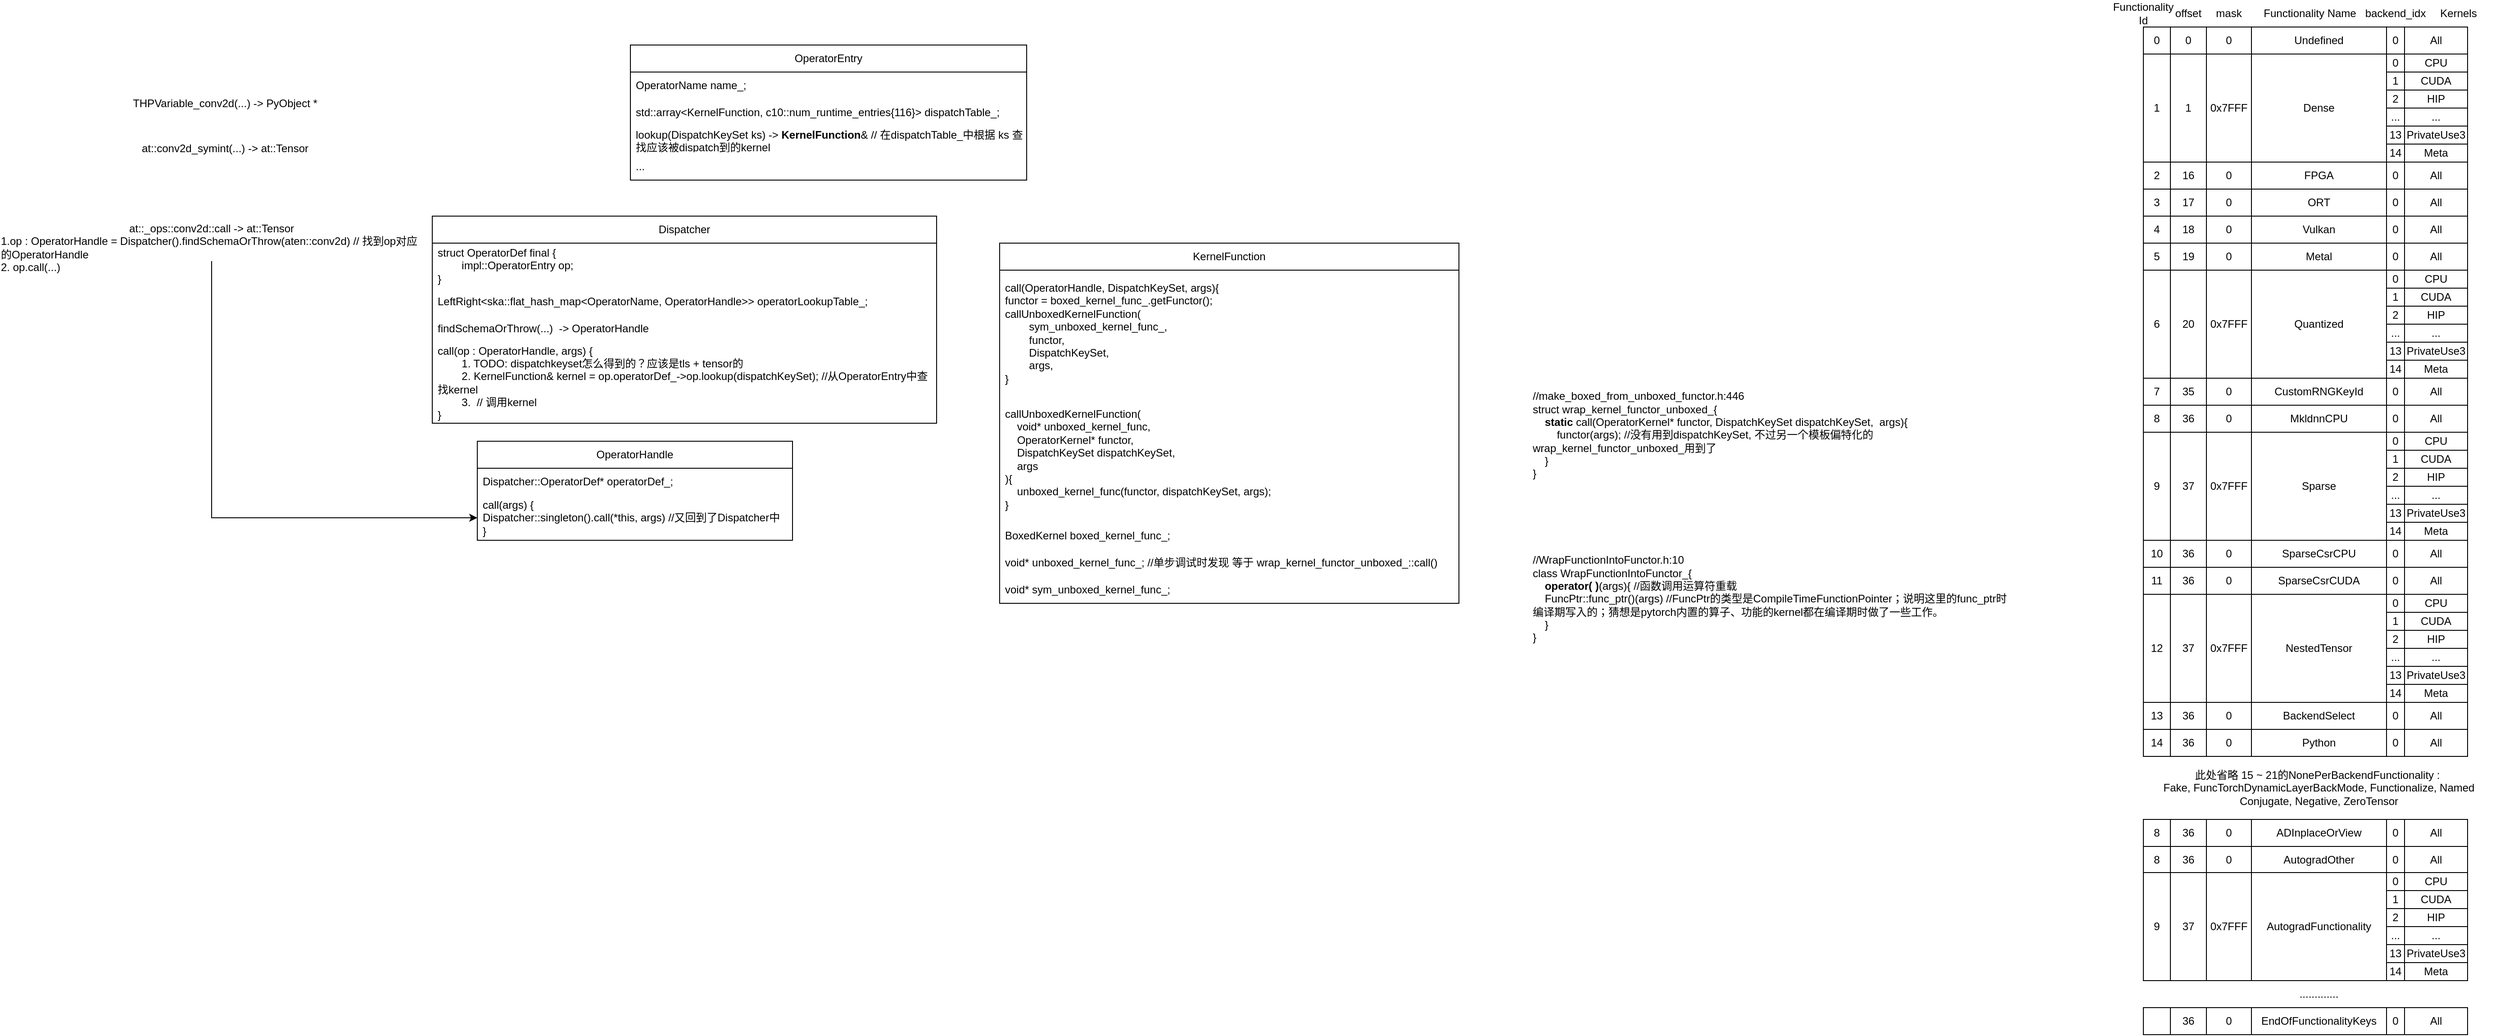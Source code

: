 <mxfile version="21.4.0" type="github">
  <diagram name="第 1 页" id="EEyN7_L1d9EwEOdHLBwh">
    <mxGraphModel dx="1733" dy="379" grid="1" gridSize="10" guides="1" tooltips="1" connect="1" arrows="1" fold="1" page="1" pageScale="1" pageWidth="827" pageHeight="1169" math="0" shadow="0">
      <root>
        <mxCell id="0" />
        <mxCell id="1" parent="0" />
        <mxCell id="1I8nCy4y-NXWld2Ml792-2" value="OperatorEntry" style="swimlane;fontStyle=0;childLayout=stackLayout;horizontal=1;startSize=30;horizontalStack=0;resizeParent=1;resizeParentMax=0;resizeLast=0;collapsible=1;marginBottom=0;whiteSpace=wrap;html=1;noLabel=0;arcSize=15;swimlaneHead=1;swimlaneFillColor=none;" vertex="1" parent="1">
          <mxGeometry x="350" y="170" width="440" height="150" as="geometry" />
        </mxCell>
        <mxCell id="1I8nCy4y-NXWld2Ml792-4" value="OperatorName name_;" style="text;strokeColor=none;fillColor=none;align=left;verticalAlign=middle;spacingLeft=4;spacingRight=4;overflow=hidden;points=[[0,0.5],[1,0.5]];portConstraint=eastwest;rotatable=0;whiteSpace=wrap;html=1;" vertex="1" parent="1I8nCy4y-NXWld2Ml792-2">
          <mxGeometry y="30" width="440" height="30" as="geometry" />
        </mxCell>
        <mxCell id="1I8nCy4y-NXWld2Ml792-3" value="std::array&amp;lt;KernelFunction, c10::num_runtime_entries{116}&amp;gt; dispatchTable_;&amp;nbsp;" style="text;strokeColor=none;fillColor=none;align=left;verticalAlign=middle;spacingLeft=4;spacingRight=4;overflow=hidden;points=[[0,0.5],[1,0.5]];portConstraint=eastwest;rotatable=0;whiteSpace=wrap;html=1;" vertex="1" parent="1I8nCy4y-NXWld2Ml792-2">
          <mxGeometry y="60" width="440" height="30" as="geometry" />
        </mxCell>
        <mxCell id="1I8nCy4y-NXWld2Ml792-5" value="lookup(DispatchKeySet ks) -&amp;gt;&amp;nbsp;&lt;b&gt;KernelFunction&lt;/b&gt;&amp;amp; // 在dispatchTable_中根据 ks 查找应该被dispatch到的kernel&amp;nbsp;" style="text;strokeColor=none;fillColor=none;align=left;verticalAlign=middle;spacingLeft=4;spacingRight=4;overflow=hidden;points=[[0,0.5],[1,0.5]];portConstraint=eastwest;rotatable=0;whiteSpace=wrap;html=1;" vertex="1" parent="1I8nCy4y-NXWld2Ml792-2">
          <mxGeometry y="90" width="440" height="30" as="geometry" />
        </mxCell>
        <mxCell id="1I8nCy4y-NXWld2Ml792-9" value="..." style="text;strokeColor=none;fillColor=none;align=left;verticalAlign=middle;spacingLeft=4;spacingRight=4;overflow=hidden;points=[[0,0.5],[1,0.5]];portConstraint=eastwest;rotatable=0;whiteSpace=wrap;html=1;" vertex="1" parent="1I8nCy4y-NXWld2Ml792-2">
          <mxGeometry y="120" width="440" height="30" as="geometry" />
        </mxCell>
        <mxCell id="1I8nCy4y-NXWld2Ml792-10" value="Dispatcher" style="swimlane;fontStyle=0;childLayout=stackLayout;horizontal=1;startSize=30;horizontalStack=0;resizeParent=1;resizeParentMax=0;resizeLast=0;collapsible=1;marginBottom=0;whiteSpace=wrap;html=1;noLabel=0;arcSize=15;swimlaneHead=1;swimlaneFillColor=none;" vertex="1" parent="1">
          <mxGeometry x="130" y="360" width="560" height="230" as="geometry" />
        </mxCell>
        <mxCell id="1I8nCy4y-NXWld2Ml792-11" value="struct OperatorDef final {&lt;br&gt;&#x9;&lt;span style=&quot;&quot;&gt;&lt;span style=&quot;white-space: pre;&quot;&gt;&#x9;&lt;/span&gt;impl::OperatorEntry op;&lt;/span&gt;&lt;br&gt;}&amp;nbsp;" style="text;strokeColor=none;fillColor=none;align=left;verticalAlign=middle;spacingLeft=4;spacingRight=4;overflow=hidden;points=[[0,0.5],[1,0.5]];portConstraint=eastwest;rotatable=0;whiteSpace=wrap;html=1;" vertex="1" parent="1I8nCy4y-NXWld2Ml792-10">
          <mxGeometry y="30" width="560" height="50" as="geometry" />
        </mxCell>
        <mxCell id="1I8nCy4y-NXWld2Ml792-13" value="LeftRight&amp;lt;ska::flat_hash_map&amp;lt;OperatorName, OperatorHandle&amp;gt;&amp;gt; operatorLookupTable_;&amp;nbsp;" style="text;strokeColor=none;fillColor=none;align=left;verticalAlign=middle;spacingLeft=4;spacingRight=4;overflow=hidden;points=[[0,0.5],[1,0.5]];portConstraint=eastwest;rotatable=0;whiteSpace=wrap;html=1;" vertex="1" parent="1I8nCy4y-NXWld2Ml792-10">
          <mxGeometry y="80" width="560" height="30" as="geometry" />
        </mxCell>
        <mxCell id="1I8nCy4y-NXWld2Ml792-14" value="findSchemaOrThrow(...)&amp;nbsp; -&amp;gt;&amp;nbsp;OperatorHandle" style="text;strokeColor=none;fillColor=none;align=left;verticalAlign=middle;spacingLeft=4;spacingRight=4;overflow=hidden;points=[[0,0.5],[1,0.5]];portConstraint=eastwest;rotatable=0;whiteSpace=wrap;html=1;" vertex="1" parent="1I8nCy4y-NXWld2Ml792-10">
          <mxGeometry y="110" width="560" height="30" as="geometry" />
        </mxCell>
        <mxCell id="1I8nCy4y-NXWld2Ml792-30" value="call(op : OperatorHandle, args) {&lt;br&gt;&lt;span style=&quot;white-space: pre;&quot;&gt;&#x9;&lt;/span&gt;1. TODO: dispatchkeyset怎么得到的？应该是tls + tensor的&lt;br&gt;&lt;span style=&quot;white-space: pre;&quot;&gt;&#x9;&lt;/span&gt;2. KernelFunction&amp;amp; kernel = op.operatorDef_-&amp;gt;op.lookup(dispatchKeySet); //从OperatorEntry中查找kernel&lt;br&gt;&lt;span style=&quot;white-space: pre;&quot;&gt;&#x9;&lt;/span&gt;3.&amp;nbsp; // 调用kernel&lt;br&gt;}" style="text;strokeColor=none;fillColor=none;align=left;verticalAlign=middle;spacingLeft=4;spacingRight=4;overflow=hidden;points=[[0,0.5],[1,0.5]];portConstraint=eastwest;rotatable=0;whiteSpace=wrap;html=1;" vertex="1" parent="1I8nCy4y-NXWld2Ml792-10">
          <mxGeometry y="140" width="560" height="90" as="geometry" />
        </mxCell>
        <mxCell id="1I8nCy4y-NXWld2Ml792-16" value="OperatorHandle" style="swimlane;fontStyle=0;childLayout=stackLayout;horizontal=1;startSize=30;horizontalStack=0;resizeParent=1;resizeParentMax=0;resizeLast=0;collapsible=1;marginBottom=0;whiteSpace=wrap;html=1;noLabel=0;arcSize=15;swimlaneHead=1;swimlaneFillColor=none;" vertex="1" parent="1">
          <mxGeometry x="180" y="610" width="350" height="110" as="geometry" />
        </mxCell>
        <mxCell id="1I8nCy4y-NXWld2Ml792-17" value="Dispatcher::OperatorDef* operatorDef_;" style="text;strokeColor=none;fillColor=none;align=left;verticalAlign=middle;spacingLeft=4;spacingRight=4;overflow=hidden;points=[[0,0.5],[1,0.5]];portConstraint=eastwest;rotatable=0;whiteSpace=wrap;html=1;" vertex="1" parent="1I8nCy4y-NXWld2Ml792-16">
          <mxGeometry y="30" width="350" height="30" as="geometry" />
        </mxCell>
        <mxCell id="1I8nCy4y-NXWld2Ml792-33" value="call(args) {&lt;br&gt;Dispatcher::singleton().call(*this, args) //又回到了Dispatcher中&lt;br&gt;}" style="text;strokeColor=none;fillColor=none;align=left;verticalAlign=middle;spacingLeft=4;spacingRight=4;overflow=hidden;points=[[0,0.5],[1,0.5]];portConstraint=eastwest;rotatable=0;whiteSpace=wrap;html=1;" vertex="1" parent="1I8nCy4y-NXWld2Ml792-16">
          <mxGeometry y="60" width="350" height="50" as="geometry" />
        </mxCell>
        <mxCell id="1I8nCy4y-NXWld2Ml792-26" value="THPVariable_conv2d(...) -&amp;gt; PyObject *" style="text;html=1;strokeColor=none;fillColor=none;align=center;verticalAlign=middle;whiteSpace=wrap;rounded=0;" vertex="1" parent="1">
          <mxGeometry x="-220" y="220" width="240" height="30" as="geometry" />
        </mxCell>
        <mxCell id="1I8nCy4y-NXWld2Ml792-27" value="at::conv2d_symint(...) -&amp;gt; at::Tensor" style="text;html=1;strokeColor=none;fillColor=none;align=center;verticalAlign=middle;whiteSpace=wrap;rounded=0;" vertex="1" parent="1">
          <mxGeometry x="-220" y="270" width="240" height="30" as="geometry" />
        </mxCell>
        <mxCell id="1I8nCy4y-NXWld2Ml792-34" style="edgeStyle=orthogonalEdgeStyle;rounded=0;orthogonalLoop=1;jettySize=auto;html=1;" edge="1" parent="1" source="1I8nCy4y-NXWld2Ml792-29" target="1I8nCy4y-NXWld2Ml792-33">
          <mxGeometry relative="1" as="geometry" />
        </mxCell>
        <mxCell id="1I8nCy4y-NXWld2Ml792-29" value="at::_ops::conv2d::call -&amp;gt; at::Tensor&lt;br&gt;&lt;div style=&quot;text-align: left;&quot;&gt;&lt;span style=&quot;background-color: initial;&quot;&gt;1.op : OperatorHandle = Dispatcher().&lt;/span&gt;findSchemaOrThrow(aten::conv2d) // 找到op对应的OperatorHandle&lt;/div&gt;&lt;div style=&quot;text-align: left;&quot;&gt;2. op.call(...)&amp;nbsp;&lt;/div&gt;" style="text;html=1;strokeColor=none;fillColor=none;align=center;verticalAlign=middle;whiteSpace=wrap;rounded=0;" vertex="1" parent="1">
          <mxGeometry x="-350" y="380" width="470" height="30" as="geometry" />
        </mxCell>
        <mxCell id="1I8nCy4y-NXWld2Ml792-35" value="KernelFunction" style="swimlane;fontStyle=0;childLayout=stackLayout;horizontal=1;startSize=30;horizontalStack=0;resizeParent=1;resizeParentMax=0;resizeLast=0;collapsible=1;marginBottom=0;whiteSpace=wrap;html=1;" vertex="1" parent="1">
          <mxGeometry x="760" y="390" width="510" height="400" as="geometry" />
        </mxCell>
        <mxCell id="1I8nCy4y-NXWld2Ml792-36" value="call(OperatorHandle, DispatchKeySet, args){&lt;br&gt;functor = boxed_kernel_func_.getFunctor();&lt;br&gt;callUnboxedKernelFunction(&lt;span style=&quot;white-space: pre;&quot;&gt;&lt;br&gt;&lt;/span&gt;&lt;span style=&quot;white-space: pre;&quot;&gt;&#x9;&lt;/span&gt;sym_unboxed_kernel_func_,&lt;br&gt;&lt;span style=&quot;background-color: initial;&quot;&gt;&lt;span style=&quot;white-space: pre;&quot;&gt;&#x9;&lt;/span&gt;functor,&lt;br&gt;&lt;span style=&quot;white-space: pre;&quot;&gt;&#x9;&lt;/span&gt;DispatchKeySet,&lt;br&gt;&lt;span style=&quot;white-space: pre;&quot;&gt;&#x9;&lt;/span&gt;args,&lt;br&gt;}&lt;br&gt;&lt;/span&gt;" style="text;strokeColor=none;fillColor=none;align=left;verticalAlign=middle;spacingLeft=4;spacingRight=4;overflow=hidden;points=[[0,0.5],[1,0.5]];portConstraint=eastwest;rotatable=0;whiteSpace=wrap;html=1;" vertex="1" parent="1I8nCy4y-NXWld2Ml792-35">
          <mxGeometry y="30" width="510" height="140" as="geometry" />
        </mxCell>
        <mxCell id="1I8nCy4y-NXWld2Ml792-41" value="callUnboxedKernelFunction(&lt;br&gt;&lt;span style=&quot;&quot;&gt;&lt;span style=&quot;&quot;&gt;&amp;nbsp;&amp;nbsp;&amp;nbsp;&amp;nbsp;&lt;/span&gt;&lt;/span&gt;void* unboxed_kernel_func,&lt;br&gt;&lt;span style=&quot;&quot;&gt;&lt;span style=&quot;&quot;&gt;&amp;nbsp;&amp;nbsp;&amp;nbsp;&amp;nbsp;&lt;/span&gt;&lt;/span&gt;OperatorKernel* functor,&lt;br&gt;&lt;span style=&quot;&quot;&gt;&lt;span style=&quot;&quot;&gt;&amp;nbsp;&amp;nbsp;&amp;nbsp;&amp;nbsp;&lt;/span&gt;&lt;/span&gt;DispatchKeySet dispatchKeySet,&lt;br&gt;&lt;span style=&quot;&quot;&gt;&lt;span style=&quot;&quot;&gt;&amp;nbsp;&amp;nbsp;&amp;nbsp;&amp;nbsp;&lt;/span&gt;&lt;/span&gt;args&lt;br&gt;){&lt;br&gt;&lt;span style=&quot;&quot;&gt;&lt;span style=&quot;&quot;&gt;&amp;nbsp;&amp;nbsp;&amp;nbsp;&amp;nbsp;&lt;/span&gt;&lt;/span&gt;unboxed_kernel_func(functor, dispatchKeySet, args);&lt;br&gt;}" style="text;strokeColor=none;fillColor=none;align=left;verticalAlign=middle;spacingLeft=4;spacingRight=4;overflow=hidden;points=[[0,0.5],[1,0.5]];portConstraint=eastwest;rotatable=0;whiteSpace=wrap;html=1;" vertex="1" parent="1I8nCy4y-NXWld2Ml792-35">
          <mxGeometry y="170" width="510" height="140" as="geometry" />
        </mxCell>
        <mxCell id="1I8nCy4y-NXWld2Ml792-39" value="BoxedKernel boxed_kernel_func_;" style="text;strokeColor=none;fillColor=none;align=left;verticalAlign=middle;spacingLeft=4;spacingRight=4;overflow=hidden;points=[[0,0.5],[1,0.5]];portConstraint=eastwest;rotatable=0;whiteSpace=wrap;html=1;" vertex="1" parent="1I8nCy4y-NXWld2Ml792-35">
          <mxGeometry y="310" width="510" height="30" as="geometry" />
        </mxCell>
        <mxCell id="1I8nCy4y-NXWld2Ml792-37" value="void* unboxed_kernel_func_; //单步调试时发现 等于&amp;nbsp;wrap_kernel_functor_unboxed_::call()" style="text;strokeColor=none;fillColor=none;align=left;verticalAlign=middle;spacingLeft=4;spacingRight=4;overflow=hidden;points=[[0,0.5],[1,0.5]];portConstraint=eastwest;rotatable=0;whiteSpace=wrap;html=1;" vertex="1" parent="1I8nCy4y-NXWld2Ml792-35">
          <mxGeometry y="340" width="510" height="30" as="geometry" />
        </mxCell>
        <mxCell id="1I8nCy4y-NXWld2Ml792-38" value="void* sym_unboxed_kernel_func_;" style="text;strokeColor=none;fillColor=none;align=left;verticalAlign=middle;spacingLeft=4;spacingRight=4;overflow=hidden;points=[[0,0.5],[1,0.5]];portConstraint=eastwest;rotatable=0;whiteSpace=wrap;html=1;" vertex="1" parent="1I8nCy4y-NXWld2Ml792-35">
          <mxGeometry y="370" width="510" height="30" as="geometry" />
        </mxCell>
        <mxCell id="1I8nCy4y-NXWld2Ml792-42" value="//make_boxed_from_unboxed_functor.h:446&lt;br&gt;struct wrap_kernel_functor_unboxed_{&lt;br&gt;&lt;div style=&quot;&quot;&gt;&lt;b&gt;&lt;span style=&quot;&quot;&gt;&lt;span style=&quot;white-space: pre;&quot;&gt;&amp;nbsp;&amp;nbsp;&amp;nbsp;&amp;nbsp;&lt;/span&gt;&lt;/span&gt;static&lt;/b&gt; call(OperatorKernel* functor, DispatchKeySet dispatchKeySet,&amp;nbsp; args){&lt;/div&gt;&lt;div style=&quot;&quot;&gt;&lt;span style=&quot;&quot;&gt;&lt;span style=&quot;white-space: pre;&quot;&gt;&amp;nbsp;&amp;nbsp;&amp;nbsp;&amp;nbsp;&lt;/span&gt;&lt;/span&gt;&lt;span style=&quot;&quot;&gt;&lt;span style=&quot;white-space: pre;&quot;&gt;&amp;nbsp;&amp;nbsp;&amp;nbsp;&amp;nbsp;&lt;/span&gt;&lt;/span&gt;functor(args); //没有用到dispatchKeySet, 不过另一个模板偏特化的&lt;/div&gt;wrap_kernel_functor_unboxed_用到了&lt;div style=&quot;&quot;&gt;&lt;span style=&quot;&quot;&gt;&lt;span style=&quot;white-space: pre;&quot;&gt;&amp;nbsp;&amp;nbsp;&amp;nbsp;&amp;nbsp;&lt;/span&gt;&lt;/span&gt;}&lt;br&gt;&lt;/div&gt;}" style="text;html=1;strokeColor=none;fillColor=none;align=left;verticalAlign=middle;whiteSpace=wrap;rounded=0;" vertex="1" parent="1">
          <mxGeometry x="1350" y="530" width="530" height="145" as="geometry" />
        </mxCell>
        <mxCell id="1I8nCy4y-NXWld2Ml792-44" value="//WrapFunctionIntoFunctor.h:10&lt;br&gt;class WrapFunctionIntoFunctor_{&lt;br&gt;&lt;b&gt;&lt;span style=&quot;&quot;&gt;&lt;span style=&quot;&quot;&gt;&amp;nbsp;&amp;nbsp;&amp;nbsp;&amp;nbsp;&lt;/span&gt;&lt;/span&gt;operator( )&lt;/b&gt;(args){ //函数调用运算符重载&lt;br&gt;&lt;span style=&quot;background-color: initial;&quot;&gt;&lt;span style=&quot;&quot;&gt;&lt;span style=&quot;white-space: pre;&quot;&gt;&amp;nbsp;&amp;nbsp;&amp;nbsp;&amp;nbsp;&lt;/span&gt;&lt;/span&gt;FuncPtr::func_ptr()(args) //FuncPtr的类型是CompileTimeFunctionPointer；说明这里的func_ptr时编译期写入的；猜想是pytorch内置的算子、功能的kernel都在编译期时做了一些工作。&lt;br&gt;&lt;/span&gt;&lt;div style=&quot;&quot;&gt;&lt;span style=&quot;&quot;&gt;&lt;span style=&quot;&quot;&gt;&amp;nbsp;&amp;nbsp;&amp;nbsp;&lt;span style=&quot;&quot;&gt;&lt;span style=&quot;&quot;&gt;&amp;nbsp;&lt;/span&gt;&lt;/span&gt;&lt;/span&gt;&lt;/span&gt;}&lt;br&gt;&lt;/div&gt;}" style="text;html=1;strokeColor=none;fillColor=none;align=left;verticalAlign=middle;whiteSpace=wrap;rounded=0;" vertex="1" parent="1">
          <mxGeometry x="1350" y="720" width="530" height="130" as="geometry" />
        </mxCell>
        <mxCell id="1I8nCy4y-NXWld2Ml792-234" value="0" style="rounded=0;whiteSpace=wrap;html=1;" vertex="1" parent="1">
          <mxGeometry x="2030" y="150" width="30" height="30" as="geometry" />
        </mxCell>
        <mxCell id="1I8nCy4y-NXWld2Ml792-235" value="Undefined" style="rounded=0;whiteSpace=wrap;html=1;" vertex="1" parent="1">
          <mxGeometry x="2150" y="150" width="150" height="30" as="geometry" />
        </mxCell>
        <mxCell id="1I8nCy4y-NXWld2Ml792-236" value="0" style="rounded=0;whiteSpace=wrap;html=1;" vertex="1" parent="1">
          <mxGeometry x="2060" y="150" width="40" height="30" as="geometry" />
        </mxCell>
        <mxCell id="1I8nCy4y-NXWld2Ml792-237" value="0" style="rounded=0;whiteSpace=wrap;html=1;" vertex="1" parent="1">
          <mxGeometry x="2100" y="150" width="50" height="30" as="geometry" />
        </mxCell>
        <mxCell id="1I8nCy4y-NXWld2Ml792-264" value="All" style="rounded=0;whiteSpace=wrap;html=1;" vertex="1" parent="1">
          <mxGeometry x="2320" y="150" width="70" height="30" as="geometry" />
        </mxCell>
        <mxCell id="1I8nCy4y-NXWld2Ml792-266" value="Functionality Id" style="text;html=1;strokeColor=none;fillColor=none;align=center;verticalAlign=middle;whiteSpace=wrap;rounded=0;" vertex="1" parent="1">
          <mxGeometry x="2000" y="120" width="60" height="30" as="geometry" />
        </mxCell>
        <mxCell id="1I8nCy4y-NXWld2Ml792-267" value="offset" style="text;html=1;strokeColor=none;fillColor=none;align=center;verticalAlign=middle;whiteSpace=wrap;rounded=0;" vertex="1" parent="1">
          <mxGeometry x="2050" y="120" width="60" height="30" as="geometry" />
        </mxCell>
        <mxCell id="1I8nCy4y-NXWld2Ml792-268" value="mask" style="text;html=1;strokeColor=none;fillColor=none;align=center;verticalAlign=middle;whiteSpace=wrap;rounded=0;" vertex="1" parent="1">
          <mxGeometry x="2095" y="120" width="60" height="30" as="geometry" />
        </mxCell>
        <mxCell id="1I8nCy4y-NXWld2Ml792-269" value="Functionality Name" style="text;html=1;strokeColor=none;fillColor=none;align=center;verticalAlign=middle;whiteSpace=wrap;rounded=0;" vertex="1" parent="1">
          <mxGeometry x="2160" y="120" width="110" height="30" as="geometry" />
        </mxCell>
        <mxCell id="1I8nCy4y-NXWld2Ml792-270" value="Kernels" style="text;html=1;strokeColor=none;fillColor=none;align=center;verticalAlign=middle;whiteSpace=wrap;rounded=0;" vertex="1" parent="1">
          <mxGeometry x="2350" y="120" width="60" height="30" as="geometry" />
        </mxCell>
        <mxCell id="1I8nCy4y-NXWld2Ml792-271" value="2" style="rounded=0;whiteSpace=wrap;html=1;" vertex="1" parent="1">
          <mxGeometry x="2030" y="300" width="30" height="30" as="geometry" />
        </mxCell>
        <mxCell id="1I8nCy4y-NXWld2Ml792-272" value="FPGA" style="rounded=0;whiteSpace=wrap;html=1;" vertex="1" parent="1">
          <mxGeometry x="2150" y="300" width="150" height="30" as="geometry" />
        </mxCell>
        <mxCell id="1I8nCy4y-NXWld2Ml792-273" value="16" style="rounded=0;whiteSpace=wrap;html=1;" vertex="1" parent="1">
          <mxGeometry x="2060" y="300" width="40" height="30" as="geometry" />
        </mxCell>
        <mxCell id="1I8nCy4y-NXWld2Ml792-274" value="0" style="rounded=0;whiteSpace=wrap;html=1;" vertex="1" parent="1">
          <mxGeometry x="2100" y="300" width="50" height="30" as="geometry" />
        </mxCell>
        <mxCell id="1I8nCy4y-NXWld2Ml792-278" value="3" style="rounded=0;whiteSpace=wrap;html=1;" vertex="1" parent="1">
          <mxGeometry x="2030" y="330" width="30" height="30" as="geometry" />
        </mxCell>
        <mxCell id="1I8nCy4y-NXWld2Ml792-279" value="ORT" style="rounded=0;whiteSpace=wrap;html=1;" vertex="1" parent="1">
          <mxGeometry x="2150" y="330" width="150" height="30" as="geometry" />
        </mxCell>
        <mxCell id="1I8nCy4y-NXWld2Ml792-280" value="17" style="rounded=0;whiteSpace=wrap;html=1;" vertex="1" parent="1">
          <mxGeometry x="2060" y="330" width="40" height="30" as="geometry" />
        </mxCell>
        <mxCell id="1I8nCy4y-NXWld2Ml792-281" value="0" style="rounded=0;whiteSpace=wrap;html=1;" vertex="1" parent="1">
          <mxGeometry x="2100" y="330" width="50" height="30" as="geometry" />
        </mxCell>
        <mxCell id="1I8nCy4y-NXWld2Ml792-283" value="0" style="rounded=0;whiteSpace=wrap;html=1;" vertex="1" parent="1">
          <mxGeometry x="2300" y="150" width="20" height="30" as="geometry" />
        </mxCell>
        <mxCell id="1I8nCy4y-NXWld2Ml792-284" value="backend_idx" style="text;html=1;strokeColor=none;fillColor=none;align=center;verticalAlign=middle;whiteSpace=wrap;rounded=0;" vertex="1" parent="1">
          <mxGeometry x="2280" y="120" width="60" height="30" as="geometry" />
        </mxCell>
        <mxCell id="1I8nCy4y-NXWld2Ml792-285" value="All" style="rounded=0;whiteSpace=wrap;html=1;" vertex="1" parent="1">
          <mxGeometry x="2320" y="300" width="70" height="30" as="geometry" />
        </mxCell>
        <mxCell id="1I8nCy4y-NXWld2Ml792-286" value="0" style="rounded=0;whiteSpace=wrap;html=1;" vertex="1" parent="1">
          <mxGeometry x="2300" y="300" width="20" height="30" as="geometry" />
        </mxCell>
        <mxCell id="1I8nCy4y-NXWld2Ml792-287" value="All" style="rounded=0;whiteSpace=wrap;html=1;" vertex="1" parent="1">
          <mxGeometry x="2320" y="330" width="70" height="30" as="geometry" />
        </mxCell>
        <mxCell id="1I8nCy4y-NXWld2Ml792-288" value="0" style="rounded=0;whiteSpace=wrap;html=1;" vertex="1" parent="1">
          <mxGeometry x="2300" y="330" width="20" height="30" as="geometry" />
        </mxCell>
        <mxCell id="1I8nCy4y-NXWld2Ml792-289" value="4" style="rounded=0;whiteSpace=wrap;html=1;" vertex="1" parent="1">
          <mxGeometry x="2030" y="360" width="30" height="30" as="geometry" />
        </mxCell>
        <mxCell id="1I8nCy4y-NXWld2Ml792-290" value="Vulkan" style="rounded=0;whiteSpace=wrap;html=1;" vertex="1" parent="1">
          <mxGeometry x="2150" y="360" width="150" height="30" as="geometry" />
        </mxCell>
        <mxCell id="1I8nCy4y-NXWld2Ml792-291" value="18" style="rounded=0;whiteSpace=wrap;html=1;" vertex="1" parent="1">
          <mxGeometry x="2060" y="360" width="40" height="30" as="geometry" />
        </mxCell>
        <mxCell id="1I8nCy4y-NXWld2Ml792-292" value="0" style="rounded=0;whiteSpace=wrap;html=1;" vertex="1" parent="1">
          <mxGeometry x="2100" y="360" width="50" height="30" as="geometry" />
        </mxCell>
        <mxCell id="1I8nCy4y-NXWld2Ml792-293" value="All" style="rounded=0;whiteSpace=wrap;html=1;" vertex="1" parent="1">
          <mxGeometry x="2320" y="360" width="70" height="30" as="geometry" />
        </mxCell>
        <mxCell id="1I8nCy4y-NXWld2Ml792-294" value="0" style="rounded=0;whiteSpace=wrap;html=1;" vertex="1" parent="1">
          <mxGeometry x="2300" y="360" width="20" height="30" as="geometry" />
        </mxCell>
        <mxCell id="1I8nCy4y-NXWld2Ml792-295" value="5" style="rounded=0;whiteSpace=wrap;html=1;" vertex="1" parent="1">
          <mxGeometry x="2030" y="390" width="30" height="30" as="geometry" />
        </mxCell>
        <mxCell id="1I8nCy4y-NXWld2Ml792-296" value="Metal" style="rounded=0;whiteSpace=wrap;html=1;" vertex="1" parent="1">
          <mxGeometry x="2150" y="390" width="150" height="30" as="geometry" />
        </mxCell>
        <mxCell id="1I8nCy4y-NXWld2Ml792-297" value="19" style="rounded=0;whiteSpace=wrap;html=1;" vertex="1" parent="1">
          <mxGeometry x="2060" y="390" width="40" height="30" as="geometry" />
        </mxCell>
        <mxCell id="1I8nCy4y-NXWld2Ml792-298" value="0" style="rounded=0;whiteSpace=wrap;html=1;" vertex="1" parent="1">
          <mxGeometry x="2100" y="390" width="50" height="30" as="geometry" />
        </mxCell>
        <mxCell id="1I8nCy4y-NXWld2Ml792-299" value="All" style="rounded=0;whiteSpace=wrap;html=1;" vertex="1" parent="1">
          <mxGeometry x="2320" y="390" width="70" height="30" as="geometry" />
        </mxCell>
        <mxCell id="1I8nCy4y-NXWld2Ml792-300" value="0" style="rounded=0;whiteSpace=wrap;html=1;" vertex="1" parent="1">
          <mxGeometry x="2300" y="390" width="20" height="30" as="geometry" />
        </mxCell>
        <mxCell id="1I8nCy4y-NXWld2Ml792-307" value="" style="group" vertex="1" connectable="0" parent="1">
          <mxGeometry x="2030" y="180" width="360" height="120" as="geometry" />
        </mxCell>
        <mxCell id="1I8nCy4y-NXWld2Ml792-238" value="1" style="rounded=0;whiteSpace=wrap;html=1;" vertex="1" parent="1I8nCy4y-NXWld2Ml792-307">
          <mxGeometry width="30" height="120" as="geometry" />
        </mxCell>
        <mxCell id="1I8nCy4y-NXWld2Ml792-239" value="Dense" style="rounded=0;whiteSpace=wrap;html=1;" vertex="1" parent="1I8nCy4y-NXWld2Ml792-307">
          <mxGeometry x="120" width="150" height="120" as="geometry" />
        </mxCell>
        <mxCell id="1I8nCy4y-NXWld2Ml792-240" value="1" style="rounded=0;whiteSpace=wrap;html=1;" vertex="1" parent="1I8nCy4y-NXWld2Ml792-307">
          <mxGeometry x="30" width="40" height="120" as="geometry" />
        </mxCell>
        <mxCell id="1I8nCy4y-NXWld2Ml792-241" value="0x7FFF" style="rounded=0;whiteSpace=wrap;html=1;" vertex="1" parent="1I8nCy4y-NXWld2Ml792-307">
          <mxGeometry x="70" width="50" height="120" as="geometry" />
        </mxCell>
        <mxCell id="1I8nCy4y-NXWld2Ml792-243" value="0" style="rounded=0;whiteSpace=wrap;html=1;" vertex="1" parent="1I8nCy4y-NXWld2Ml792-307">
          <mxGeometry x="270" width="20" height="20" as="geometry" />
        </mxCell>
        <mxCell id="1I8nCy4y-NXWld2Ml792-244" value="CPU" style="rounded=0;whiteSpace=wrap;html=1;" vertex="1" parent="1I8nCy4y-NXWld2Ml792-307">
          <mxGeometry x="290" width="70" height="20" as="geometry" />
        </mxCell>
        <mxCell id="1I8nCy4y-NXWld2Ml792-245" value="CUDA" style="rounded=0;whiteSpace=wrap;html=1;" vertex="1" parent="1I8nCy4y-NXWld2Ml792-307">
          <mxGeometry x="290" y="20" width="70" height="20" as="geometry" />
        </mxCell>
        <mxCell id="1I8nCy4y-NXWld2Ml792-246" value="HIP" style="rounded=0;whiteSpace=wrap;html=1;" vertex="1" parent="1I8nCy4y-NXWld2Ml792-307">
          <mxGeometry x="290" y="40" width="70" height="20" as="geometry" />
        </mxCell>
        <mxCell id="1I8nCy4y-NXWld2Ml792-247" value="..." style="rounded=0;whiteSpace=wrap;html=1;" vertex="1" parent="1I8nCy4y-NXWld2Ml792-307">
          <mxGeometry x="290" y="60" width="70" height="20" as="geometry" />
        </mxCell>
        <mxCell id="1I8nCy4y-NXWld2Ml792-248" value="PrivateUse3" style="rounded=0;whiteSpace=wrap;html=1;" vertex="1" parent="1I8nCy4y-NXWld2Ml792-307">
          <mxGeometry x="290" y="80" width="70" height="20" as="geometry" />
        </mxCell>
        <mxCell id="1I8nCy4y-NXWld2Ml792-249" value="Meta" style="rounded=0;whiteSpace=wrap;html=1;" vertex="1" parent="1I8nCy4y-NXWld2Ml792-307">
          <mxGeometry x="290" y="100" width="70" height="20" as="geometry" />
        </mxCell>
        <mxCell id="1I8nCy4y-NXWld2Ml792-252" value="1" style="rounded=0;whiteSpace=wrap;html=1;" vertex="1" parent="1I8nCy4y-NXWld2Ml792-307">
          <mxGeometry x="270" y="20" width="20" height="20" as="geometry" />
        </mxCell>
        <mxCell id="1I8nCy4y-NXWld2Ml792-254" value="2" style="rounded=0;whiteSpace=wrap;html=1;" vertex="1" parent="1I8nCy4y-NXWld2Ml792-307">
          <mxGeometry x="270" y="40" width="20" height="20" as="geometry" />
        </mxCell>
        <mxCell id="1I8nCy4y-NXWld2Ml792-256" value="..." style="rounded=0;whiteSpace=wrap;html=1;" vertex="1" parent="1I8nCy4y-NXWld2Ml792-307">
          <mxGeometry x="270" y="60" width="20" height="20" as="geometry" />
        </mxCell>
        <mxCell id="1I8nCy4y-NXWld2Ml792-257" value="13" style="rounded=0;whiteSpace=wrap;html=1;" vertex="1" parent="1I8nCy4y-NXWld2Ml792-307">
          <mxGeometry x="270" y="80" width="20" height="20" as="geometry" />
        </mxCell>
        <mxCell id="1I8nCy4y-NXWld2Ml792-258" value="14" style="rounded=0;whiteSpace=wrap;html=1;" vertex="1" parent="1I8nCy4y-NXWld2Ml792-307">
          <mxGeometry x="270" y="100" width="20" height="20" as="geometry" />
        </mxCell>
        <mxCell id="1I8nCy4y-NXWld2Ml792-309" value="" style="group" vertex="1" connectable="0" parent="1">
          <mxGeometry x="2030" y="420" width="360" height="120" as="geometry" />
        </mxCell>
        <mxCell id="1I8nCy4y-NXWld2Ml792-310" value="6" style="rounded=0;whiteSpace=wrap;html=1;" vertex="1" parent="1I8nCy4y-NXWld2Ml792-309">
          <mxGeometry width="30" height="120" as="geometry" />
        </mxCell>
        <mxCell id="1I8nCy4y-NXWld2Ml792-311" value="Quantized" style="rounded=0;whiteSpace=wrap;html=1;" vertex="1" parent="1I8nCy4y-NXWld2Ml792-309">
          <mxGeometry x="120" width="150" height="120" as="geometry" />
        </mxCell>
        <mxCell id="1I8nCy4y-NXWld2Ml792-312" value="20" style="rounded=0;whiteSpace=wrap;html=1;" vertex="1" parent="1I8nCy4y-NXWld2Ml792-309">
          <mxGeometry x="30" width="40" height="120" as="geometry" />
        </mxCell>
        <mxCell id="1I8nCy4y-NXWld2Ml792-313" value="0x7FFF" style="rounded=0;whiteSpace=wrap;html=1;" vertex="1" parent="1I8nCy4y-NXWld2Ml792-309">
          <mxGeometry x="70" width="50" height="120" as="geometry" />
        </mxCell>
        <mxCell id="1I8nCy4y-NXWld2Ml792-314" value="0" style="rounded=0;whiteSpace=wrap;html=1;" vertex="1" parent="1I8nCy4y-NXWld2Ml792-309">
          <mxGeometry x="270" width="20" height="20" as="geometry" />
        </mxCell>
        <mxCell id="1I8nCy4y-NXWld2Ml792-315" value="CPU" style="rounded=0;whiteSpace=wrap;html=1;" vertex="1" parent="1I8nCy4y-NXWld2Ml792-309">
          <mxGeometry x="290" width="70" height="20" as="geometry" />
        </mxCell>
        <mxCell id="1I8nCy4y-NXWld2Ml792-316" value="CUDA" style="rounded=0;whiteSpace=wrap;html=1;" vertex="1" parent="1I8nCy4y-NXWld2Ml792-309">
          <mxGeometry x="290" y="20" width="70" height="20" as="geometry" />
        </mxCell>
        <mxCell id="1I8nCy4y-NXWld2Ml792-317" value="HIP" style="rounded=0;whiteSpace=wrap;html=1;" vertex="1" parent="1I8nCy4y-NXWld2Ml792-309">
          <mxGeometry x="290" y="40" width="70" height="20" as="geometry" />
        </mxCell>
        <mxCell id="1I8nCy4y-NXWld2Ml792-318" value="..." style="rounded=0;whiteSpace=wrap;html=1;" vertex="1" parent="1I8nCy4y-NXWld2Ml792-309">
          <mxGeometry x="290" y="60" width="70" height="20" as="geometry" />
        </mxCell>
        <mxCell id="1I8nCy4y-NXWld2Ml792-319" value="PrivateUse3" style="rounded=0;whiteSpace=wrap;html=1;" vertex="1" parent="1I8nCy4y-NXWld2Ml792-309">
          <mxGeometry x="290" y="80" width="70" height="20" as="geometry" />
        </mxCell>
        <mxCell id="1I8nCy4y-NXWld2Ml792-320" value="Meta" style="rounded=0;whiteSpace=wrap;html=1;" vertex="1" parent="1I8nCy4y-NXWld2Ml792-309">
          <mxGeometry x="290" y="100" width="70" height="20" as="geometry" />
        </mxCell>
        <mxCell id="1I8nCy4y-NXWld2Ml792-321" value="1" style="rounded=0;whiteSpace=wrap;html=1;" vertex="1" parent="1I8nCy4y-NXWld2Ml792-309">
          <mxGeometry x="270" y="20" width="20" height="20" as="geometry" />
        </mxCell>
        <mxCell id="1I8nCy4y-NXWld2Ml792-322" value="2" style="rounded=0;whiteSpace=wrap;html=1;" vertex="1" parent="1I8nCy4y-NXWld2Ml792-309">
          <mxGeometry x="270" y="40" width="20" height="20" as="geometry" />
        </mxCell>
        <mxCell id="1I8nCy4y-NXWld2Ml792-323" value="..." style="rounded=0;whiteSpace=wrap;html=1;" vertex="1" parent="1I8nCy4y-NXWld2Ml792-309">
          <mxGeometry x="270" y="60" width="20" height="20" as="geometry" />
        </mxCell>
        <mxCell id="1I8nCy4y-NXWld2Ml792-324" value="13" style="rounded=0;whiteSpace=wrap;html=1;" vertex="1" parent="1I8nCy4y-NXWld2Ml792-309">
          <mxGeometry x="270" y="80" width="20" height="20" as="geometry" />
        </mxCell>
        <mxCell id="1I8nCy4y-NXWld2Ml792-325" value="14" style="rounded=0;whiteSpace=wrap;html=1;" vertex="1" parent="1I8nCy4y-NXWld2Ml792-309">
          <mxGeometry x="270" y="100" width="20" height="20" as="geometry" />
        </mxCell>
        <mxCell id="1I8nCy4y-NXWld2Ml792-339" value="" style="group" vertex="1" connectable="0" parent="1">
          <mxGeometry x="2030" y="540" width="360" height="30" as="geometry" />
        </mxCell>
        <mxCell id="1I8nCy4y-NXWld2Ml792-326" value="7" style="rounded=0;whiteSpace=wrap;html=1;" vertex="1" parent="1I8nCy4y-NXWld2Ml792-339">
          <mxGeometry width="30" height="30" as="geometry" />
        </mxCell>
        <mxCell id="1I8nCy4y-NXWld2Ml792-327" value="CustomRNGKeyId" style="rounded=0;whiteSpace=wrap;html=1;" vertex="1" parent="1I8nCy4y-NXWld2Ml792-339">
          <mxGeometry x="120" width="150" height="30" as="geometry" />
        </mxCell>
        <mxCell id="1I8nCy4y-NXWld2Ml792-328" value="35" style="rounded=0;whiteSpace=wrap;html=1;" vertex="1" parent="1I8nCy4y-NXWld2Ml792-339">
          <mxGeometry x="30" width="40" height="30" as="geometry" />
        </mxCell>
        <mxCell id="1I8nCy4y-NXWld2Ml792-329" value="0" style="rounded=0;whiteSpace=wrap;html=1;" vertex="1" parent="1I8nCy4y-NXWld2Ml792-339">
          <mxGeometry x="70" width="50" height="30" as="geometry" />
        </mxCell>
        <mxCell id="1I8nCy4y-NXWld2Ml792-330" value="All" style="rounded=0;whiteSpace=wrap;html=1;" vertex="1" parent="1I8nCy4y-NXWld2Ml792-339">
          <mxGeometry x="290" width="70" height="30" as="geometry" />
        </mxCell>
        <mxCell id="1I8nCy4y-NXWld2Ml792-331" value="0" style="rounded=0;whiteSpace=wrap;html=1;" vertex="1" parent="1I8nCy4y-NXWld2Ml792-339">
          <mxGeometry x="270" width="20" height="30" as="geometry" />
        </mxCell>
        <mxCell id="1I8nCy4y-NXWld2Ml792-346" value="" style="group" vertex="1" connectable="0" parent="1">
          <mxGeometry x="2030" y="570" width="360" height="30" as="geometry" />
        </mxCell>
        <mxCell id="1I8nCy4y-NXWld2Ml792-347" value="8" style="rounded=0;whiteSpace=wrap;html=1;" vertex="1" parent="1I8nCy4y-NXWld2Ml792-346">
          <mxGeometry width="30" height="30" as="geometry" />
        </mxCell>
        <mxCell id="1I8nCy4y-NXWld2Ml792-348" value="MkldnnCPU" style="rounded=0;whiteSpace=wrap;html=1;" vertex="1" parent="1I8nCy4y-NXWld2Ml792-346">
          <mxGeometry x="120" width="150" height="30" as="geometry" />
        </mxCell>
        <mxCell id="1I8nCy4y-NXWld2Ml792-349" value="36" style="rounded=0;whiteSpace=wrap;html=1;" vertex="1" parent="1I8nCy4y-NXWld2Ml792-346">
          <mxGeometry x="30" width="40" height="30" as="geometry" />
        </mxCell>
        <mxCell id="1I8nCy4y-NXWld2Ml792-350" value="0" style="rounded=0;whiteSpace=wrap;html=1;" vertex="1" parent="1I8nCy4y-NXWld2Ml792-346">
          <mxGeometry x="70" width="50" height="30" as="geometry" />
        </mxCell>
        <mxCell id="1I8nCy4y-NXWld2Ml792-351" value="All" style="rounded=0;whiteSpace=wrap;html=1;" vertex="1" parent="1I8nCy4y-NXWld2Ml792-346">
          <mxGeometry x="290" width="70" height="30" as="geometry" />
        </mxCell>
        <mxCell id="1I8nCy4y-NXWld2Ml792-352" value="0" style="rounded=0;whiteSpace=wrap;html=1;" vertex="1" parent="1I8nCy4y-NXWld2Ml792-346">
          <mxGeometry x="270" width="20" height="30" as="geometry" />
        </mxCell>
        <mxCell id="1I8nCy4y-NXWld2Ml792-353" value="" style="group" vertex="1" connectable="0" parent="1">
          <mxGeometry x="2030" y="600" width="360" height="120" as="geometry" />
        </mxCell>
        <mxCell id="1I8nCy4y-NXWld2Ml792-354" value="9" style="rounded=0;whiteSpace=wrap;html=1;" vertex="1" parent="1I8nCy4y-NXWld2Ml792-353">
          <mxGeometry width="30" height="120" as="geometry" />
        </mxCell>
        <mxCell id="1I8nCy4y-NXWld2Ml792-355" value="Sparse" style="rounded=0;whiteSpace=wrap;html=1;" vertex="1" parent="1I8nCy4y-NXWld2Ml792-353">
          <mxGeometry x="120" width="150" height="120" as="geometry" />
        </mxCell>
        <mxCell id="1I8nCy4y-NXWld2Ml792-356" value="37" style="rounded=0;whiteSpace=wrap;html=1;" vertex="1" parent="1I8nCy4y-NXWld2Ml792-353">
          <mxGeometry x="30" width="40" height="120" as="geometry" />
        </mxCell>
        <mxCell id="1I8nCy4y-NXWld2Ml792-357" value="0x7FFF" style="rounded=0;whiteSpace=wrap;html=1;" vertex="1" parent="1I8nCy4y-NXWld2Ml792-353">
          <mxGeometry x="70" width="50" height="120" as="geometry" />
        </mxCell>
        <mxCell id="1I8nCy4y-NXWld2Ml792-358" value="0" style="rounded=0;whiteSpace=wrap;html=1;" vertex="1" parent="1I8nCy4y-NXWld2Ml792-353">
          <mxGeometry x="270" width="20" height="20" as="geometry" />
        </mxCell>
        <mxCell id="1I8nCy4y-NXWld2Ml792-359" value="CPU" style="rounded=0;whiteSpace=wrap;html=1;" vertex="1" parent="1I8nCy4y-NXWld2Ml792-353">
          <mxGeometry x="290" width="70" height="20" as="geometry" />
        </mxCell>
        <mxCell id="1I8nCy4y-NXWld2Ml792-360" value="CUDA" style="rounded=0;whiteSpace=wrap;html=1;" vertex="1" parent="1I8nCy4y-NXWld2Ml792-353">
          <mxGeometry x="290" y="20" width="70" height="20" as="geometry" />
        </mxCell>
        <mxCell id="1I8nCy4y-NXWld2Ml792-361" value="HIP" style="rounded=0;whiteSpace=wrap;html=1;" vertex="1" parent="1I8nCy4y-NXWld2Ml792-353">
          <mxGeometry x="290" y="40" width="70" height="20" as="geometry" />
        </mxCell>
        <mxCell id="1I8nCy4y-NXWld2Ml792-362" value="..." style="rounded=0;whiteSpace=wrap;html=1;" vertex="1" parent="1I8nCy4y-NXWld2Ml792-353">
          <mxGeometry x="290" y="60" width="70" height="20" as="geometry" />
        </mxCell>
        <mxCell id="1I8nCy4y-NXWld2Ml792-363" value="PrivateUse3" style="rounded=0;whiteSpace=wrap;html=1;" vertex="1" parent="1I8nCy4y-NXWld2Ml792-353">
          <mxGeometry x="290" y="80" width="70" height="20" as="geometry" />
        </mxCell>
        <mxCell id="1I8nCy4y-NXWld2Ml792-364" value="Meta" style="rounded=0;whiteSpace=wrap;html=1;" vertex="1" parent="1I8nCy4y-NXWld2Ml792-353">
          <mxGeometry x="290" y="100" width="70" height="20" as="geometry" />
        </mxCell>
        <mxCell id="1I8nCy4y-NXWld2Ml792-365" value="1" style="rounded=0;whiteSpace=wrap;html=1;" vertex="1" parent="1I8nCy4y-NXWld2Ml792-353">
          <mxGeometry x="270" y="20" width="20" height="20" as="geometry" />
        </mxCell>
        <mxCell id="1I8nCy4y-NXWld2Ml792-366" value="2" style="rounded=0;whiteSpace=wrap;html=1;" vertex="1" parent="1I8nCy4y-NXWld2Ml792-353">
          <mxGeometry x="270" y="40" width="20" height="20" as="geometry" />
        </mxCell>
        <mxCell id="1I8nCy4y-NXWld2Ml792-367" value="..." style="rounded=0;whiteSpace=wrap;html=1;" vertex="1" parent="1I8nCy4y-NXWld2Ml792-353">
          <mxGeometry x="270" y="60" width="20" height="20" as="geometry" />
        </mxCell>
        <mxCell id="1I8nCy4y-NXWld2Ml792-368" value="13" style="rounded=0;whiteSpace=wrap;html=1;" vertex="1" parent="1I8nCy4y-NXWld2Ml792-353">
          <mxGeometry x="270" y="80" width="20" height="20" as="geometry" />
        </mxCell>
        <mxCell id="1I8nCy4y-NXWld2Ml792-369" value="14" style="rounded=0;whiteSpace=wrap;html=1;" vertex="1" parent="1I8nCy4y-NXWld2Ml792-353">
          <mxGeometry x="270" y="100" width="20" height="20" as="geometry" />
        </mxCell>
        <mxCell id="1I8nCy4y-NXWld2Ml792-370" value="" style="group" vertex="1" connectable="0" parent="1">
          <mxGeometry x="2030" y="720" width="360" height="30" as="geometry" />
        </mxCell>
        <mxCell id="1I8nCy4y-NXWld2Ml792-371" value="10" style="rounded=0;whiteSpace=wrap;html=1;" vertex="1" parent="1I8nCy4y-NXWld2Ml792-370">
          <mxGeometry width="30" height="30" as="geometry" />
        </mxCell>
        <mxCell id="1I8nCy4y-NXWld2Ml792-372" value="SparseCsrCPU" style="rounded=0;whiteSpace=wrap;html=1;" vertex="1" parent="1I8nCy4y-NXWld2Ml792-370">
          <mxGeometry x="120" width="150" height="30" as="geometry" />
        </mxCell>
        <mxCell id="1I8nCy4y-NXWld2Ml792-373" value="36" style="rounded=0;whiteSpace=wrap;html=1;" vertex="1" parent="1I8nCy4y-NXWld2Ml792-370">
          <mxGeometry x="30" width="40" height="30" as="geometry" />
        </mxCell>
        <mxCell id="1I8nCy4y-NXWld2Ml792-374" value="0" style="rounded=0;whiteSpace=wrap;html=1;" vertex="1" parent="1I8nCy4y-NXWld2Ml792-370">
          <mxGeometry x="70" width="50" height="30" as="geometry" />
        </mxCell>
        <mxCell id="1I8nCy4y-NXWld2Ml792-375" value="All" style="rounded=0;whiteSpace=wrap;html=1;" vertex="1" parent="1I8nCy4y-NXWld2Ml792-370">
          <mxGeometry x="290" width="70" height="30" as="geometry" />
        </mxCell>
        <mxCell id="1I8nCy4y-NXWld2Ml792-376" value="0" style="rounded=0;whiteSpace=wrap;html=1;" vertex="1" parent="1I8nCy4y-NXWld2Ml792-370">
          <mxGeometry x="270" width="20" height="30" as="geometry" />
        </mxCell>
        <mxCell id="1I8nCy4y-NXWld2Ml792-377" value="" style="group" vertex="1" connectable="0" parent="1">
          <mxGeometry x="2030" y="750" width="360" height="30" as="geometry" />
        </mxCell>
        <mxCell id="1I8nCy4y-NXWld2Ml792-378" value="11" style="rounded=0;whiteSpace=wrap;html=1;" vertex="1" parent="1I8nCy4y-NXWld2Ml792-377">
          <mxGeometry width="30" height="30" as="geometry" />
        </mxCell>
        <mxCell id="1I8nCy4y-NXWld2Ml792-379" value="SparseCsrCUDA" style="rounded=0;whiteSpace=wrap;html=1;" vertex="1" parent="1I8nCy4y-NXWld2Ml792-377">
          <mxGeometry x="120" width="150" height="30" as="geometry" />
        </mxCell>
        <mxCell id="1I8nCy4y-NXWld2Ml792-380" value="36" style="rounded=0;whiteSpace=wrap;html=1;" vertex="1" parent="1I8nCy4y-NXWld2Ml792-377">
          <mxGeometry x="30" width="40" height="30" as="geometry" />
        </mxCell>
        <mxCell id="1I8nCy4y-NXWld2Ml792-381" value="0" style="rounded=0;whiteSpace=wrap;html=1;" vertex="1" parent="1I8nCy4y-NXWld2Ml792-377">
          <mxGeometry x="70" width="50" height="30" as="geometry" />
        </mxCell>
        <mxCell id="1I8nCy4y-NXWld2Ml792-382" value="All" style="rounded=0;whiteSpace=wrap;html=1;" vertex="1" parent="1I8nCy4y-NXWld2Ml792-377">
          <mxGeometry x="290" width="70" height="30" as="geometry" />
        </mxCell>
        <mxCell id="1I8nCy4y-NXWld2Ml792-383" value="0" style="rounded=0;whiteSpace=wrap;html=1;" vertex="1" parent="1I8nCy4y-NXWld2Ml792-377">
          <mxGeometry x="270" width="20" height="30" as="geometry" />
        </mxCell>
        <mxCell id="1I8nCy4y-NXWld2Ml792-384" value="" style="group" vertex="1" connectable="0" parent="1">
          <mxGeometry x="2030" y="780" width="360" height="120" as="geometry" />
        </mxCell>
        <mxCell id="1I8nCy4y-NXWld2Ml792-385" value="12" style="rounded=0;whiteSpace=wrap;html=1;" vertex="1" parent="1I8nCy4y-NXWld2Ml792-384">
          <mxGeometry width="30" height="120" as="geometry" />
        </mxCell>
        <mxCell id="1I8nCy4y-NXWld2Ml792-386" value="NestedTensor" style="rounded=0;whiteSpace=wrap;html=1;" vertex="1" parent="1I8nCy4y-NXWld2Ml792-384">
          <mxGeometry x="120" width="150" height="120" as="geometry" />
        </mxCell>
        <mxCell id="1I8nCy4y-NXWld2Ml792-387" value="37" style="rounded=0;whiteSpace=wrap;html=1;" vertex="1" parent="1I8nCy4y-NXWld2Ml792-384">
          <mxGeometry x="30" width="40" height="120" as="geometry" />
        </mxCell>
        <mxCell id="1I8nCy4y-NXWld2Ml792-388" value="0x7FFF" style="rounded=0;whiteSpace=wrap;html=1;" vertex="1" parent="1I8nCy4y-NXWld2Ml792-384">
          <mxGeometry x="70" width="50" height="120" as="geometry" />
        </mxCell>
        <mxCell id="1I8nCy4y-NXWld2Ml792-389" value="0" style="rounded=0;whiteSpace=wrap;html=1;" vertex="1" parent="1I8nCy4y-NXWld2Ml792-384">
          <mxGeometry x="270" width="20" height="20" as="geometry" />
        </mxCell>
        <mxCell id="1I8nCy4y-NXWld2Ml792-390" value="CPU" style="rounded=0;whiteSpace=wrap;html=1;" vertex="1" parent="1I8nCy4y-NXWld2Ml792-384">
          <mxGeometry x="290" width="70" height="20" as="geometry" />
        </mxCell>
        <mxCell id="1I8nCy4y-NXWld2Ml792-391" value="CUDA" style="rounded=0;whiteSpace=wrap;html=1;" vertex="1" parent="1I8nCy4y-NXWld2Ml792-384">
          <mxGeometry x="290" y="20" width="70" height="20" as="geometry" />
        </mxCell>
        <mxCell id="1I8nCy4y-NXWld2Ml792-392" value="HIP" style="rounded=0;whiteSpace=wrap;html=1;" vertex="1" parent="1I8nCy4y-NXWld2Ml792-384">
          <mxGeometry x="290" y="40" width="70" height="20" as="geometry" />
        </mxCell>
        <mxCell id="1I8nCy4y-NXWld2Ml792-393" value="..." style="rounded=0;whiteSpace=wrap;html=1;" vertex="1" parent="1I8nCy4y-NXWld2Ml792-384">
          <mxGeometry x="290" y="60" width="70" height="20" as="geometry" />
        </mxCell>
        <mxCell id="1I8nCy4y-NXWld2Ml792-394" value="PrivateUse3" style="rounded=0;whiteSpace=wrap;html=1;" vertex="1" parent="1I8nCy4y-NXWld2Ml792-384">
          <mxGeometry x="290" y="80" width="70" height="20" as="geometry" />
        </mxCell>
        <mxCell id="1I8nCy4y-NXWld2Ml792-395" value="Meta" style="rounded=0;whiteSpace=wrap;html=1;" vertex="1" parent="1I8nCy4y-NXWld2Ml792-384">
          <mxGeometry x="290" y="100" width="70" height="20" as="geometry" />
        </mxCell>
        <mxCell id="1I8nCy4y-NXWld2Ml792-396" value="1" style="rounded=0;whiteSpace=wrap;html=1;" vertex="1" parent="1I8nCy4y-NXWld2Ml792-384">
          <mxGeometry x="270" y="20" width="20" height="20" as="geometry" />
        </mxCell>
        <mxCell id="1I8nCy4y-NXWld2Ml792-397" value="2" style="rounded=0;whiteSpace=wrap;html=1;" vertex="1" parent="1I8nCy4y-NXWld2Ml792-384">
          <mxGeometry x="270" y="40" width="20" height="20" as="geometry" />
        </mxCell>
        <mxCell id="1I8nCy4y-NXWld2Ml792-398" value="..." style="rounded=0;whiteSpace=wrap;html=1;" vertex="1" parent="1I8nCy4y-NXWld2Ml792-384">
          <mxGeometry x="270" y="60" width="20" height="20" as="geometry" />
        </mxCell>
        <mxCell id="1I8nCy4y-NXWld2Ml792-399" value="13" style="rounded=0;whiteSpace=wrap;html=1;" vertex="1" parent="1I8nCy4y-NXWld2Ml792-384">
          <mxGeometry x="270" y="80" width="20" height="20" as="geometry" />
        </mxCell>
        <mxCell id="1I8nCy4y-NXWld2Ml792-400" value="14" style="rounded=0;whiteSpace=wrap;html=1;" vertex="1" parent="1I8nCy4y-NXWld2Ml792-384">
          <mxGeometry x="270" y="100" width="20" height="20" as="geometry" />
        </mxCell>
        <mxCell id="1I8nCy4y-NXWld2Ml792-401" value="" style="group" vertex="1" connectable="0" parent="1">
          <mxGeometry x="2030" y="900" width="360" height="30" as="geometry" />
        </mxCell>
        <mxCell id="1I8nCy4y-NXWld2Ml792-402" value="13" style="rounded=0;whiteSpace=wrap;html=1;" vertex="1" parent="1I8nCy4y-NXWld2Ml792-401">
          <mxGeometry width="30" height="30" as="geometry" />
        </mxCell>
        <mxCell id="1I8nCy4y-NXWld2Ml792-403" value="BackendSelect" style="rounded=0;whiteSpace=wrap;html=1;" vertex="1" parent="1I8nCy4y-NXWld2Ml792-401">
          <mxGeometry x="120" width="150" height="30" as="geometry" />
        </mxCell>
        <mxCell id="1I8nCy4y-NXWld2Ml792-404" value="36" style="rounded=0;whiteSpace=wrap;html=1;" vertex="1" parent="1I8nCy4y-NXWld2Ml792-401">
          <mxGeometry x="30" width="40" height="30" as="geometry" />
        </mxCell>
        <mxCell id="1I8nCy4y-NXWld2Ml792-405" value="0" style="rounded=0;whiteSpace=wrap;html=1;" vertex="1" parent="1I8nCy4y-NXWld2Ml792-401">
          <mxGeometry x="70" width="50" height="30" as="geometry" />
        </mxCell>
        <mxCell id="1I8nCy4y-NXWld2Ml792-406" value="All" style="rounded=0;whiteSpace=wrap;html=1;" vertex="1" parent="1I8nCy4y-NXWld2Ml792-401">
          <mxGeometry x="290" width="70" height="30" as="geometry" />
        </mxCell>
        <mxCell id="1I8nCy4y-NXWld2Ml792-407" value="0" style="rounded=0;whiteSpace=wrap;html=1;" vertex="1" parent="1I8nCy4y-NXWld2Ml792-401">
          <mxGeometry x="270" width="20" height="30" as="geometry" />
        </mxCell>
        <mxCell id="1I8nCy4y-NXWld2Ml792-408" value="" style="group" vertex="1" connectable="0" parent="1">
          <mxGeometry x="2030" y="930" width="360" height="30" as="geometry" />
        </mxCell>
        <mxCell id="1I8nCy4y-NXWld2Ml792-409" value="14" style="rounded=0;whiteSpace=wrap;html=1;" vertex="1" parent="1I8nCy4y-NXWld2Ml792-408">
          <mxGeometry width="30" height="30" as="geometry" />
        </mxCell>
        <mxCell id="1I8nCy4y-NXWld2Ml792-410" value="Python" style="rounded=0;whiteSpace=wrap;html=1;" vertex="1" parent="1I8nCy4y-NXWld2Ml792-408">
          <mxGeometry x="120" width="150" height="30" as="geometry" />
        </mxCell>
        <mxCell id="1I8nCy4y-NXWld2Ml792-411" value="36" style="rounded=0;whiteSpace=wrap;html=1;" vertex="1" parent="1I8nCy4y-NXWld2Ml792-408">
          <mxGeometry x="30" width="40" height="30" as="geometry" />
        </mxCell>
        <mxCell id="1I8nCy4y-NXWld2Ml792-412" value="0" style="rounded=0;whiteSpace=wrap;html=1;" vertex="1" parent="1I8nCy4y-NXWld2Ml792-408">
          <mxGeometry x="70" width="50" height="30" as="geometry" />
        </mxCell>
        <mxCell id="1I8nCy4y-NXWld2Ml792-413" value="All" style="rounded=0;whiteSpace=wrap;html=1;" vertex="1" parent="1I8nCy4y-NXWld2Ml792-408">
          <mxGeometry x="290" width="70" height="30" as="geometry" />
        </mxCell>
        <mxCell id="1I8nCy4y-NXWld2Ml792-414" value="0" style="rounded=0;whiteSpace=wrap;html=1;" vertex="1" parent="1I8nCy4y-NXWld2Ml792-408">
          <mxGeometry x="270" width="20" height="30" as="geometry" />
        </mxCell>
        <mxCell id="1I8nCy4y-NXWld2Ml792-422" value="" style="group" vertex="1" connectable="0" parent="1">
          <mxGeometry x="2030" y="1030" width="360" height="30" as="geometry" />
        </mxCell>
        <mxCell id="1I8nCy4y-NXWld2Ml792-423" value="8" style="rounded=0;whiteSpace=wrap;html=1;" vertex="1" parent="1I8nCy4y-NXWld2Ml792-422">
          <mxGeometry width="30" height="30" as="geometry" />
        </mxCell>
        <mxCell id="1I8nCy4y-NXWld2Ml792-424" value="ADInplaceOrView" style="rounded=0;whiteSpace=wrap;html=1;" vertex="1" parent="1I8nCy4y-NXWld2Ml792-422">
          <mxGeometry x="120" width="150" height="30" as="geometry" />
        </mxCell>
        <mxCell id="1I8nCy4y-NXWld2Ml792-425" value="36" style="rounded=0;whiteSpace=wrap;html=1;" vertex="1" parent="1I8nCy4y-NXWld2Ml792-422">
          <mxGeometry x="30" width="40" height="30" as="geometry" />
        </mxCell>
        <mxCell id="1I8nCy4y-NXWld2Ml792-426" value="0" style="rounded=0;whiteSpace=wrap;html=1;" vertex="1" parent="1I8nCy4y-NXWld2Ml792-422">
          <mxGeometry x="70" width="50" height="30" as="geometry" />
        </mxCell>
        <mxCell id="1I8nCy4y-NXWld2Ml792-427" value="All" style="rounded=0;whiteSpace=wrap;html=1;" vertex="1" parent="1I8nCy4y-NXWld2Ml792-422">
          <mxGeometry x="290" width="70" height="30" as="geometry" />
        </mxCell>
        <mxCell id="1I8nCy4y-NXWld2Ml792-428" value="0" style="rounded=0;whiteSpace=wrap;html=1;" vertex="1" parent="1I8nCy4y-NXWld2Ml792-422">
          <mxGeometry x="270" width="20" height="30" as="geometry" />
        </mxCell>
        <mxCell id="1I8nCy4y-NXWld2Ml792-429" value="" style="group" vertex="1" connectable="0" parent="1">
          <mxGeometry x="2030" y="1060" width="360" height="30" as="geometry" />
        </mxCell>
        <mxCell id="1I8nCy4y-NXWld2Ml792-430" value="8" style="rounded=0;whiteSpace=wrap;html=1;" vertex="1" parent="1I8nCy4y-NXWld2Ml792-429">
          <mxGeometry width="30" height="30" as="geometry" />
        </mxCell>
        <mxCell id="1I8nCy4y-NXWld2Ml792-431" value="AutogradOther" style="rounded=0;whiteSpace=wrap;html=1;" vertex="1" parent="1I8nCy4y-NXWld2Ml792-429">
          <mxGeometry x="120" width="150" height="30" as="geometry" />
        </mxCell>
        <mxCell id="1I8nCy4y-NXWld2Ml792-432" value="36" style="rounded=0;whiteSpace=wrap;html=1;" vertex="1" parent="1I8nCy4y-NXWld2Ml792-429">
          <mxGeometry x="30" width="40" height="30" as="geometry" />
        </mxCell>
        <mxCell id="1I8nCy4y-NXWld2Ml792-433" value="0" style="rounded=0;whiteSpace=wrap;html=1;" vertex="1" parent="1I8nCy4y-NXWld2Ml792-429">
          <mxGeometry x="70" width="50" height="30" as="geometry" />
        </mxCell>
        <mxCell id="1I8nCy4y-NXWld2Ml792-434" value="All" style="rounded=0;whiteSpace=wrap;html=1;" vertex="1" parent="1I8nCy4y-NXWld2Ml792-429">
          <mxGeometry x="290" width="70" height="30" as="geometry" />
        </mxCell>
        <mxCell id="1I8nCy4y-NXWld2Ml792-435" value="0" style="rounded=0;whiteSpace=wrap;html=1;" vertex="1" parent="1I8nCy4y-NXWld2Ml792-429">
          <mxGeometry x="270" width="20" height="30" as="geometry" />
        </mxCell>
        <mxCell id="1I8nCy4y-NXWld2Ml792-436" value="" style="group" vertex="1" connectable="0" parent="1">
          <mxGeometry x="2030" y="1089" width="360" height="120" as="geometry" />
        </mxCell>
        <mxCell id="1I8nCy4y-NXWld2Ml792-437" value="9" style="rounded=0;whiteSpace=wrap;html=1;" vertex="1" parent="1I8nCy4y-NXWld2Ml792-436">
          <mxGeometry width="30" height="120" as="geometry" />
        </mxCell>
        <mxCell id="1I8nCy4y-NXWld2Ml792-438" value="AutogradFunctionality" style="rounded=0;whiteSpace=wrap;html=1;" vertex="1" parent="1I8nCy4y-NXWld2Ml792-436">
          <mxGeometry x="120" width="150" height="120" as="geometry" />
        </mxCell>
        <mxCell id="1I8nCy4y-NXWld2Ml792-439" value="37" style="rounded=0;whiteSpace=wrap;html=1;" vertex="1" parent="1I8nCy4y-NXWld2Ml792-436">
          <mxGeometry x="30" width="40" height="120" as="geometry" />
        </mxCell>
        <mxCell id="1I8nCy4y-NXWld2Ml792-440" value="0x7FFF" style="rounded=0;whiteSpace=wrap;html=1;" vertex="1" parent="1I8nCy4y-NXWld2Ml792-436">
          <mxGeometry x="70" width="50" height="120" as="geometry" />
        </mxCell>
        <mxCell id="1I8nCy4y-NXWld2Ml792-441" value="0" style="rounded=0;whiteSpace=wrap;html=1;" vertex="1" parent="1I8nCy4y-NXWld2Ml792-436">
          <mxGeometry x="270" width="20" height="20" as="geometry" />
        </mxCell>
        <mxCell id="1I8nCy4y-NXWld2Ml792-442" value="CPU" style="rounded=0;whiteSpace=wrap;html=1;" vertex="1" parent="1I8nCy4y-NXWld2Ml792-436">
          <mxGeometry x="290" width="70" height="20" as="geometry" />
        </mxCell>
        <mxCell id="1I8nCy4y-NXWld2Ml792-443" value="CUDA" style="rounded=0;whiteSpace=wrap;html=1;" vertex="1" parent="1I8nCy4y-NXWld2Ml792-436">
          <mxGeometry x="290" y="20" width="70" height="20" as="geometry" />
        </mxCell>
        <mxCell id="1I8nCy4y-NXWld2Ml792-444" value="HIP" style="rounded=0;whiteSpace=wrap;html=1;" vertex="1" parent="1I8nCy4y-NXWld2Ml792-436">
          <mxGeometry x="290" y="40" width="70" height="20" as="geometry" />
        </mxCell>
        <mxCell id="1I8nCy4y-NXWld2Ml792-445" value="..." style="rounded=0;whiteSpace=wrap;html=1;" vertex="1" parent="1I8nCy4y-NXWld2Ml792-436">
          <mxGeometry x="290" y="60" width="70" height="20" as="geometry" />
        </mxCell>
        <mxCell id="1I8nCy4y-NXWld2Ml792-446" value="PrivateUse3" style="rounded=0;whiteSpace=wrap;html=1;" vertex="1" parent="1I8nCy4y-NXWld2Ml792-436">
          <mxGeometry x="290" y="80" width="70" height="20" as="geometry" />
        </mxCell>
        <mxCell id="1I8nCy4y-NXWld2Ml792-447" value="Meta" style="rounded=0;whiteSpace=wrap;html=1;" vertex="1" parent="1I8nCy4y-NXWld2Ml792-436">
          <mxGeometry x="290" y="100" width="70" height="20" as="geometry" />
        </mxCell>
        <mxCell id="1I8nCy4y-NXWld2Ml792-448" value="1" style="rounded=0;whiteSpace=wrap;html=1;" vertex="1" parent="1I8nCy4y-NXWld2Ml792-436">
          <mxGeometry x="270" y="20" width="20" height="20" as="geometry" />
        </mxCell>
        <mxCell id="1I8nCy4y-NXWld2Ml792-449" value="2" style="rounded=0;whiteSpace=wrap;html=1;" vertex="1" parent="1I8nCy4y-NXWld2Ml792-436">
          <mxGeometry x="270" y="40" width="20" height="20" as="geometry" />
        </mxCell>
        <mxCell id="1I8nCy4y-NXWld2Ml792-450" value="..." style="rounded=0;whiteSpace=wrap;html=1;" vertex="1" parent="1I8nCy4y-NXWld2Ml792-436">
          <mxGeometry x="270" y="60" width="20" height="20" as="geometry" />
        </mxCell>
        <mxCell id="1I8nCy4y-NXWld2Ml792-451" value="13" style="rounded=0;whiteSpace=wrap;html=1;" vertex="1" parent="1I8nCy4y-NXWld2Ml792-436">
          <mxGeometry x="270" y="80" width="20" height="20" as="geometry" />
        </mxCell>
        <mxCell id="1I8nCy4y-NXWld2Ml792-452" value="14" style="rounded=0;whiteSpace=wrap;html=1;" vertex="1" parent="1I8nCy4y-NXWld2Ml792-436">
          <mxGeometry x="270" y="100" width="20" height="20" as="geometry" />
        </mxCell>
        <mxCell id="1I8nCy4y-NXWld2Ml792-460" value="" style="group" vertex="1" connectable="0" parent="1">
          <mxGeometry x="2030" y="1239" width="360" height="30" as="geometry" />
        </mxCell>
        <mxCell id="1I8nCy4y-NXWld2Ml792-461" value="" style="rounded=0;whiteSpace=wrap;html=1;" vertex="1" parent="1I8nCy4y-NXWld2Ml792-460">
          <mxGeometry width="30" height="30" as="geometry" />
        </mxCell>
        <mxCell id="1I8nCy4y-NXWld2Ml792-462" value="EndOfFunctionalityKeys" style="rounded=0;whiteSpace=wrap;html=1;" vertex="1" parent="1I8nCy4y-NXWld2Ml792-460">
          <mxGeometry x="120" width="150" height="30" as="geometry" />
        </mxCell>
        <mxCell id="1I8nCy4y-NXWld2Ml792-463" value="36" style="rounded=0;whiteSpace=wrap;html=1;" vertex="1" parent="1I8nCy4y-NXWld2Ml792-460">
          <mxGeometry x="30" width="40" height="30" as="geometry" />
        </mxCell>
        <mxCell id="1I8nCy4y-NXWld2Ml792-464" value="0" style="rounded=0;whiteSpace=wrap;html=1;" vertex="1" parent="1I8nCy4y-NXWld2Ml792-460">
          <mxGeometry x="70" width="50" height="30" as="geometry" />
        </mxCell>
        <mxCell id="1I8nCy4y-NXWld2Ml792-465" value="All" style="rounded=0;whiteSpace=wrap;html=1;" vertex="1" parent="1I8nCy4y-NXWld2Ml792-460">
          <mxGeometry x="290" width="70" height="30" as="geometry" />
        </mxCell>
        <mxCell id="1I8nCy4y-NXWld2Ml792-466" value="0" style="rounded=0;whiteSpace=wrap;html=1;" vertex="1" parent="1I8nCy4y-NXWld2Ml792-460">
          <mxGeometry x="270" width="20" height="30" as="geometry" />
        </mxCell>
        <mxCell id="1I8nCy4y-NXWld2Ml792-467" value="............." style="text;html=1;strokeColor=none;fillColor=none;align=center;verticalAlign=middle;whiteSpace=wrap;rounded=0;" vertex="1" parent="1">
          <mxGeometry x="2195" y="1209" width="60" height="30" as="geometry" />
        </mxCell>
        <mxCell id="1I8nCy4y-NXWld2Ml792-468" value="此处省略 15 ~ 21的NonePerBackendFunctionality :&amp;nbsp;&lt;br&gt;Fake,&amp;nbsp;FuncTorchDynamicLayerBackMode,&amp;nbsp;Functionalize,&amp;nbsp;Named&lt;br&gt;Conjugate,&amp;nbsp;Negative,&amp;nbsp;ZeroTensor" style="text;html=1;strokeColor=none;fillColor=none;align=center;verticalAlign=middle;whiteSpace=wrap;rounded=0;" vertex="1" parent="1">
          <mxGeometry x="2025" y="980" width="400" height="30" as="geometry" />
        </mxCell>
      </root>
    </mxGraphModel>
  </diagram>
</mxfile>
